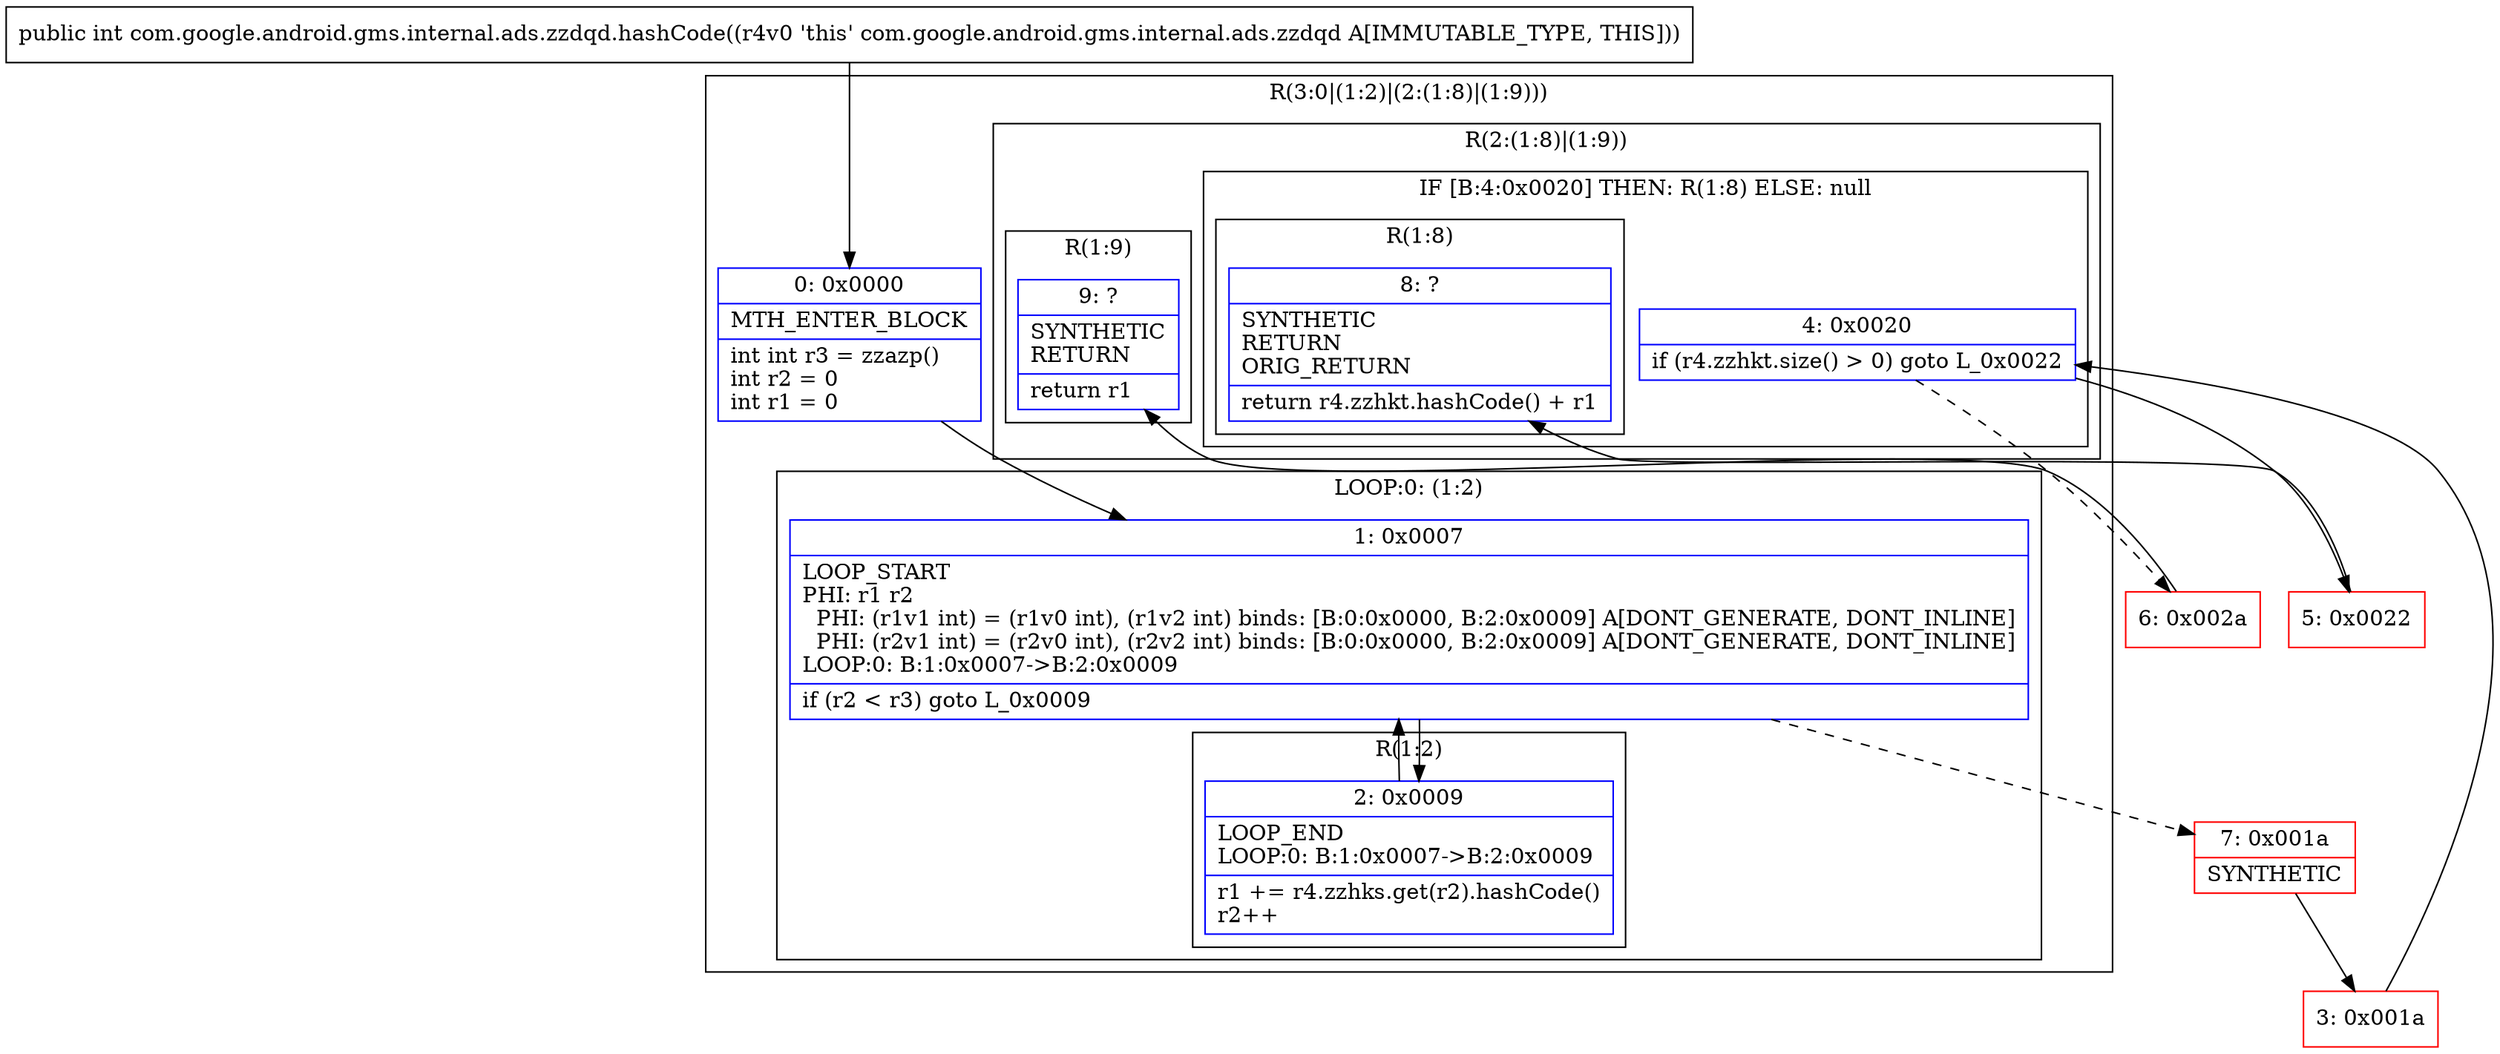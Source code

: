 digraph "CFG forcom.google.android.gms.internal.ads.zzdqd.hashCode()I" {
subgraph cluster_Region_2093227302 {
label = "R(3:0|(1:2)|(2:(1:8)|(1:9)))";
node [shape=record,color=blue];
Node_0 [shape=record,label="{0\:\ 0x0000|MTH_ENTER_BLOCK\l|int int r3 = zzazp()\lint r2 = 0\lint r1 = 0\l}"];
subgraph cluster_LoopRegion_1677548858 {
label = "LOOP:0: (1:2)";
node [shape=record,color=blue];
Node_1 [shape=record,label="{1\:\ 0x0007|LOOP_START\lPHI: r1 r2 \l  PHI: (r1v1 int) = (r1v0 int), (r1v2 int) binds: [B:0:0x0000, B:2:0x0009] A[DONT_GENERATE, DONT_INLINE]\l  PHI: (r2v1 int) = (r2v0 int), (r2v2 int) binds: [B:0:0x0000, B:2:0x0009] A[DONT_GENERATE, DONT_INLINE]\lLOOP:0: B:1:0x0007\-\>B:2:0x0009\l|if (r2 \< r3) goto L_0x0009\l}"];
subgraph cluster_Region_1473991860 {
label = "R(1:2)";
node [shape=record,color=blue];
Node_2 [shape=record,label="{2\:\ 0x0009|LOOP_END\lLOOP:0: B:1:0x0007\-\>B:2:0x0009\l|r1 += r4.zzhks.get(r2).hashCode()\lr2++\l}"];
}
}
subgraph cluster_Region_871467967 {
label = "R(2:(1:8)|(1:9))";
node [shape=record,color=blue];
subgraph cluster_IfRegion_1808875489 {
label = "IF [B:4:0x0020] THEN: R(1:8) ELSE: null";
node [shape=record,color=blue];
Node_4 [shape=record,label="{4\:\ 0x0020|if (r4.zzhkt.size() \> 0) goto L_0x0022\l}"];
subgraph cluster_Region_980904337 {
label = "R(1:8)";
node [shape=record,color=blue];
Node_8 [shape=record,label="{8\:\ ?|SYNTHETIC\lRETURN\lORIG_RETURN\l|return r4.zzhkt.hashCode() + r1\l}"];
}
}
subgraph cluster_Region_1720090324 {
label = "R(1:9)";
node [shape=record,color=blue];
Node_9 [shape=record,label="{9\:\ ?|SYNTHETIC\lRETURN\l|return r1\l}"];
}
}
}
Node_3 [shape=record,color=red,label="{3\:\ 0x001a}"];
Node_5 [shape=record,color=red,label="{5\:\ 0x0022}"];
Node_6 [shape=record,color=red,label="{6\:\ 0x002a}"];
Node_7 [shape=record,color=red,label="{7\:\ 0x001a|SYNTHETIC\l}"];
MethodNode[shape=record,label="{public int com.google.android.gms.internal.ads.zzdqd.hashCode((r4v0 'this' com.google.android.gms.internal.ads.zzdqd A[IMMUTABLE_TYPE, THIS])) }"];
MethodNode -> Node_0;
Node_0 -> Node_1;
Node_1 -> Node_2;
Node_1 -> Node_7[style=dashed];
Node_2 -> Node_1;
Node_4 -> Node_5;
Node_4 -> Node_6[style=dashed];
Node_3 -> Node_4;
Node_5 -> Node_8;
Node_6 -> Node_9;
Node_7 -> Node_3;
}

